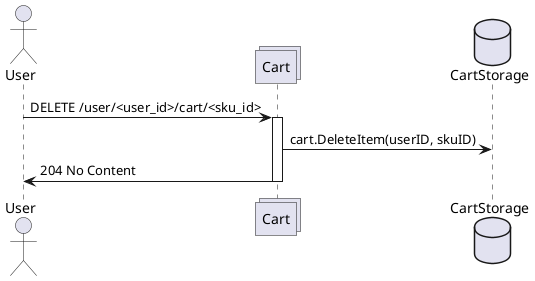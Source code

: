 @startuml

actor User as u
collections Cart as c
database CartStorage as cs

u -> c : DELETE /user/<user_id>/cart/<sku_id>
activate c
c -> cs : cart.DeleteItem(userID, skuID)
c -> u : 204 No Content
deactivate c

@enduml

